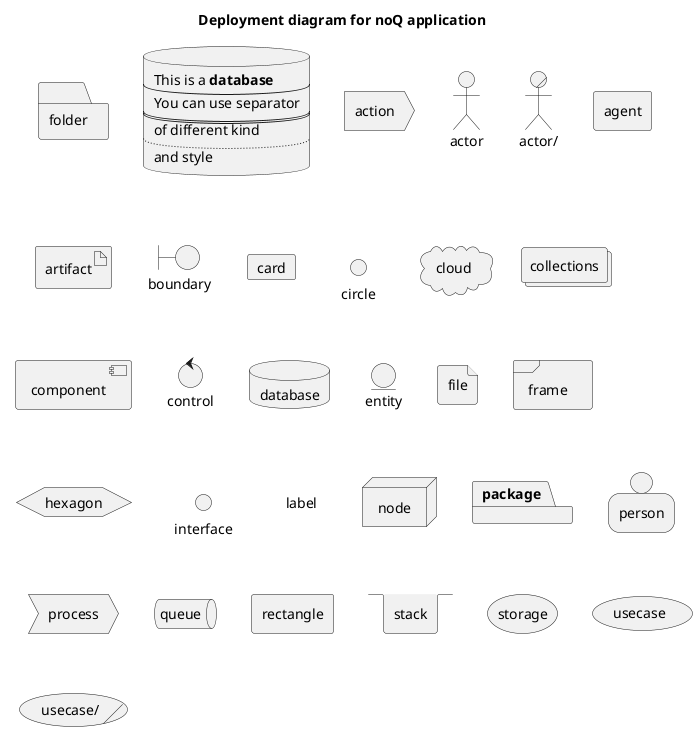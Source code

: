 

@startuml

title Deployment diagram for noQ application

' TODO

folder folder [
This is a <b>folder
----
You can use separator
====
of different kind
....
and style
]


database productionDB [
This is a <b>database
----
You can use separator
====
of different kind
....
and style
]

action action
actor actor
actor/ "actor/"
agent agent
artifact artifact
boundary boundary
card card
circle circle
cloud cloud
collections collections
component component
control control
database database
entity entity
file file
folder folder
frame frame
hexagon hexagon
interface interface
label label
node node
package package
person person
process process
queue queue
rectangle rectangle
stack stack
storage storage
usecase usecase
usecase/ "usecase/"

@enduml
